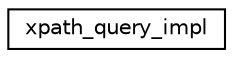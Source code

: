 digraph G
{
 // INTERACTIVE_SVG=YES
  edge [fontname="Helvetica",fontsize="10",labelfontname="Helvetica",labelfontsize="10"];
  node [fontname="Helvetica",fontsize="10",shape=record];
  rankdir="LR";
  Node1 [label="xpath_query_impl",height=0.2,width=0.4,color="black", fillcolor="white", style="filled",URL="$d1/d95/structxpath__query__impl.html"];
}
